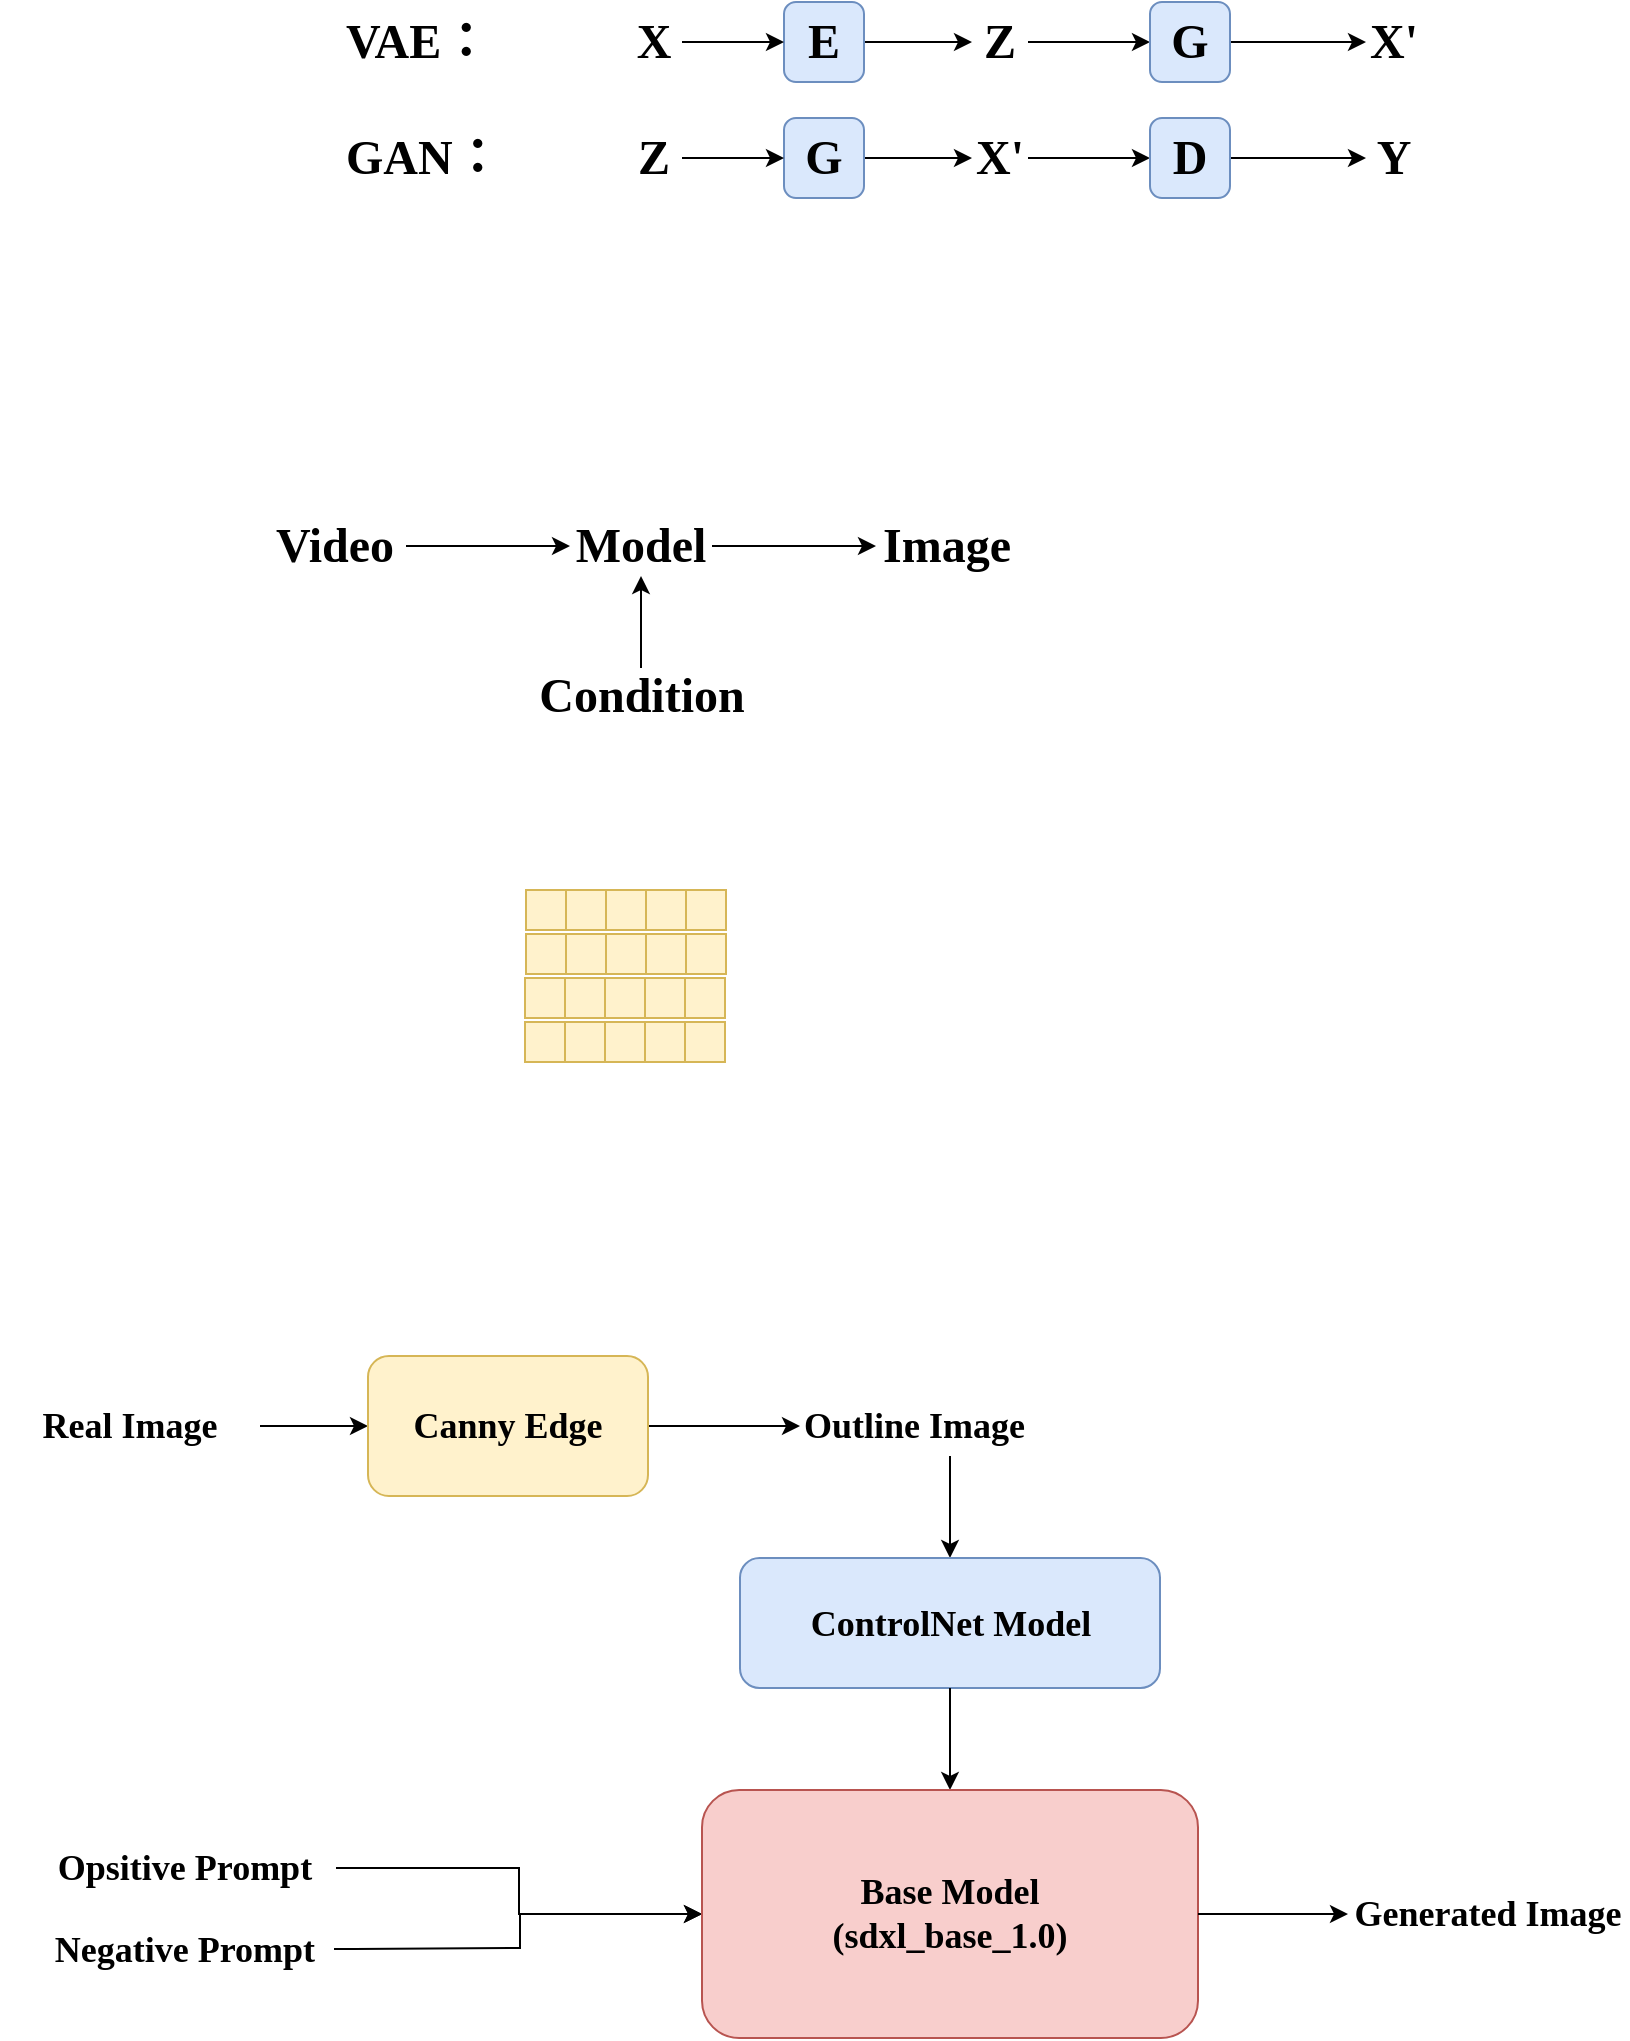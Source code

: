 <mxfile version="24.0.5" type="github">
  <diagram name="第 1 页" id="t-ahP6mDuCEpyyadZloM">
    <mxGraphModel dx="1503" dy="568" grid="0" gridSize="10" guides="1" tooltips="1" connect="1" arrows="1" fold="1" page="0" pageScale="1" pageWidth="827" pageHeight="1169" math="0" shadow="0">
      <root>
        <mxCell id="0" />
        <mxCell id="1" parent="0" />
        <mxCell id="YfCwJt3RlYymXO0Li0h6-1" value="&lt;font size=&quot;1&quot; face=&quot;Times New Roman&quot;&gt;&lt;b style=&quot;font-size: 24px;&quot;&gt;VAE：&lt;/b&gt;&lt;/font&gt;" style="text;html=1;strokeColor=none;fillColor=none;align=left;verticalAlign=middle;whiteSpace=wrap;rounded=0;" parent="1" vertex="1">
          <mxGeometry x="-53" y="304" width="71" height="30" as="geometry" />
        </mxCell>
        <mxCell id="YfCwJt3RlYymXO0Li0h6-8" style="edgeStyle=orthogonalEdgeStyle;rounded=0;orthogonalLoop=1;jettySize=auto;html=1;entryX=0;entryY=0.5;entryDx=0;entryDy=0;" parent="1" source="YfCwJt3RlYymXO0Li0h6-2" target="YfCwJt3RlYymXO0Li0h6-4" edge="1">
          <mxGeometry relative="1" as="geometry" />
        </mxCell>
        <mxCell id="YfCwJt3RlYymXO0Li0h6-2" value="&lt;font size=&quot;1&quot; face=&quot;Times New Roman&quot;&gt;&lt;b style=&quot;font-size: 24px;&quot;&gt;E&lt;/b&gt;&lt;/font&gt;" style="rounded=1;whiteSpace=wrap;html=1;fillColor=#dae8fc;strokeColor=#6c8ebf;" parent="1" vertex="1">
          <mxGeometry x="168" y="299" width="40" height="40" as="geometry" />
        </mxCell>
        <mxCell id="YfCwJt3RlYymXO0Li0h6-7" style="edgeStyle=orthogonalEdgeStyle;rounded=0;orthogonalLoop=1;jettySize=auto;html=1;entryX=0;entryY=0.5;entryDx=0;entryDy=0;" parent="1" source="YfCwJt3RlYymXO0Li0h6-3" target="YfCwJt3RlYymXO0Li0h6-2" edge="1">
          <mxGeometry relative="1" as="geometry" />
        </mxCell>
        <mxCell id="YfCwJt3RlYymXO0Li0h6-3" value="&lt;font size=&quot;1&quot; face=&quot;Times New Roman&quot;&gt;&lt;b style=&quot;font-size: 24px;&quot;&gt;X&lt;/b&gt;&lt;/font&gt;" style="text;html=1;strokeColor=none;fillColor=none;align=center;verticalAlign=middle;whiteSpace=wrap;rounded=0;" parent="1" vertex="1">
          <mxGeometry x="89" y="304" width="28" height="30" as="geometry" />
        </mxCell>
        <mxCell id="YfCwJt3RlYymXO0Li0h6-9" style="edgeStyle=orthogonalEdgeStyle;rounded=0;orthogonalLoop=1;jettySize=auto;html=1;entryX=0;entryY=0.5;entryDx=0;entryDy=0;" parent="1" source="YfCwJt3RlYymXO0Li0h6-4" target="YfCwJt3RlYymXO0Li0h6-6" edge="1">
          <mxGeometry relative="1" as="geometry" />
        </mxCell>
        <mxCell id="YfCwJt3RlYymXO0Li0h6-4" value="&lt;font size=&quot;1&quot; face=&quot;Times New Roman&quot;&gt;&lt;b style=&quot;font-size: 24px;&quot;&gt;Z&lt;/b&gt;&lt;/font&gt;" style="text;html=1;strokeColor=none;fillColor=none;align=center;verticalAlign=middle;whiteSpace=wrap;rounded=0;" parent="1" vertex="1">
          <mxGeometry x="262" y="304" width="28" height="30" as="geometry" />
        </mxCell>
        <mxCell id="YfCwJt3RlYymXO0Li0h6-5" value="&lt;font size=&quot;1&quot; face=&quot;Times New Roman&quot;&gt;&lt;b style=&quot;font-size: 24px;&quot;&gt;X&#39;&lt;/b&gt;&lt;/font&gt;" style="text;html=1;strokeColor=none;fillColor=none;align=center;verticalAlign=middle;whiteSpace=wrap;rounded=0;" parent="1" vertex="1">
          <mxGeometry x="459" y="304" width="28" height="30" as="geometry" />
        </mxCell>
        <mxCell id="YfCwJt3RlYymXO0Li0h6-10" style="edgeStyle=orthogonalEdgeStyle;rounded=0;orthogonalLoop=1;jettySize=auto;html=1;entryX=0;entryY=0.5;entryDx=0;entryDy=0;" parent="1" source="YfCwJt3RlYymXO0Li0h6-6" target="YfCwJt3RlYymXO0Li0h6-5" edge="1">
          <mxGeometry relative="1" as="geometry" />
        </mxCell>
        <mxCell id="YfCwJt3RlYymXO0Li0h6-6" value="&lt;font size=&quot;1&quot; face=&quot;Times New Roman&quot;&gt;&lt;b style=&quot;font-size: 24px;&quot;&gt;G&lt;/b&gt;&lt;/font&gt;" style="rounded=1;whiteSpace=wrap;html=1;fillColor=#dae8fc;strokeColor=#6c8ebf;" parent="1" vertex="1">
          <mxGeometry x="351" y="299" width="40" height="40" as="geometry" />
        </mxCell>
        <mxCell id="YfCwJt3RlYymXO0Li0h6-11" value="&lt;font size=&quot;1&quot; face=&quot;Times New Roman&quot;&gt;&lt;b style=&quot;font-size: 24px;&quot;&gt;GAN：&lt;/b&gt;&lt;/font&gt;" style="text;html=1;strokeColor=none;fillColor=none;align=left;verticalAlign=middle;whiteSpace=wrap;rounded=0;" parent="1" vertex="1">
          <mxGeometry x="-53" y="362" width="71" height="30" as="geometry" />
        </mxCell>
        <mxCell id="YfCwJt3RlYymXO0Li0h6-12" style="edgeStyle=orthogonalEdgeStyle;rounded=0;orthogonalLoop=1;jettySize=auto;html=1;entryX=0;entryY=0.5;entryDx=0;entryDy=0;" parent="1" source="YfCwJt3RlYymXO0Li0h6-13" target="YfCwJt3RlYymXO0Li0h6-17" edge="1">
          <mxGeometry relative="1" as="geometry" />
        </mxCell>
        <mxCell id="YfCwJt3RlYymXO0Li0h6-13" value="&lt;font size=&quot;1&quot; face=&quot;Times New Roman&quot;&gt;&lt;b style=&quot;font-size: 24px;&quot;&gt;G&lt;/b&gt;&lt;/font&gt;" style="rounded=1;whiteSpace=wrap;html=1;fillColor=#dae8fc;strokeColor=#6c8ebf;" parent="1" vertex="1">
          <mxGeometry x="168" y="357" width="40" height="40" as="geometry" />
        </mxCell>
        <mxCell id="YfCwJt3RlYymXO0Li0h6-14" style="edgeStyle=orthogonalEdgeStyle;rounded=0;orthogonalLoop=1;jettySize=auto;html=1;entryX=0;entryY=0.5;entryDx=0;entryDy=0;" parent="1" source="YfCwJt3RlYymXO0Li0h6-15" target="YfCwJt3RlYymXO0Li0h6-13" edge="1">
          <mxGeometry relative="1" as="geometry" />
        </mxCell>
        <mxCell id="YfCwJt3RlYymXO0Li0h6-15" value="&lt;font size=&quot;1&quot; face=&quot;Times New Roman&quot;&gt;&lt;b style=&quot;font-size: 24px;&quot;&gt;Z&lt;/b&gt;&lt;/font&gt;" style="text;html=1;strokeColor=none;fillColor=none;align=center;verticalAlign=middle;whiteSpace=wrap;rounded=0;" parent="1" vertex="1">
          <mxGeometry x="89" y="362" width="28" height="30" as="geometry" />
        </mxCell>
        <mxCell id="YfCwJt3RlYymXO0Li0h6-16" style="edgeStyle=orthogonalEdgeStyle;rounded=0;orthogonalLoop=1;jettySize=auto;html=1;entryX=0;entryY=0.5;entryDx=0;entryDy=0;" parent="1" source="YfCwJt3RlYymXO0Li0h6-17" target="YfCwJt3RlYymXO0Li0h6-20" edge="1">
          <mxGeometry relative="1" as="geometry" />
        </mxCell>
        <mxCell id="YfCwJt3RlYymXO0Li0h6-17" value="&lt;font size=&quot;1&quot; face=&quot;Times New Roman&quot;&gt;&lt;b style=&quot;font-size: 24px;&quot;&gt;X&#39;&lt;/b&gt;&lt;/font&gt;" style="text;html=1;strokeColor=none;fillColor=none;align=center;verticalAlign=middle;whiteSpace=wrap;rounded=0;" parent="1" vertex="1">
          <mxGeometry x="262" y="362" width="28" height="30" as="geometry" />
        </mxCell>
        <mxCell id="YfCwJt3RlYymXO0Li0h6-18" value="&lt;font size=&quot;1&quot; face=&quot;Times New Roman&quot;&gt;&lt;b style=&quot;font-size: 24px;&quot;&gt;Y&lt;/b&gt;&lt;/font&gt;" style="text;html=1;strokeColor=none;fillColor=none;align=center;verticalAlign=middle;whiteSpace=wrap;rounded=0;" parent="1" vertex="1">
          <mxGeometry x="459" y="362" width="28" height="30" as="geometry" />
        </mxCell>
        <mxCell id="YfCwJt3RlYymXO0Li0h6-19" style="edgeStyle=orthogonalEdgeStyle;rounded=0;orthogonalLoop=1;jettySize=auto;html=1;entryX=0;entryY=0.5;entryDx=0;entryDy=0;" parent="1" source="YfCwJt3RlYymXO0Li0h6-20" target="YfCwJt3RlYymXO0Li0h6-18" edge="1">
          <mxGeometry relative="1" as="geometry" />
        </mxCell>
        <mxCell id="YfCwJt3RlYymXO0Li0h6-20" value="&lt;font size=&quot;1&quot; face=&quot;Times New Roman&quot;&gt;&lt;b style=&quot;font-size: 24px;&quot;&gt;D&lt;/b&gt;&lt;/font&gt;" style="rounded=1;whiteSpace=wrap;html=1;fillColor=#dae8fc;strokeColor=#6c8ebf;" parent="1" vertex="1">
          <mxGeometry x="351" y="357" width="40" height="40" as="geometry" />
        </mxCell>
        <mxCell id="YfCwJt3RlYymXO0Li0h6-25" style="edgeStyle=orthogonalEdgeStyle;rounded=0;orthogonalLoop=1;jettySize=auto;html=1;entryX=0;entryY=0.5;entryDx=0;entryDy=0;" parent="1" source="YfCwJt3RlYymXO0Li0h6-21" target="YfCwJt3RlYymXO0Li0h6-24" edge="1">
          <mxGeometry relative="1" as="geometry" />
        </mxCell>
        <mxCell id="YfCwJt3RlYymXO0Li0h6-21" value="&lt;font size=&quot;1&quot; face=&quot;Times New Roman&quot;&gt;&lt;b style=&quot;font-size: 24px;&quot;&gt;Video&lt;/b&gt;&lt;/font&gt;" style="text;html=1;strokeColor=none;fillColor=none;align=center;verticalAlign=middle;whiteSpace=wrap;rounded=0;" parent="1" vertex="1">
          <mxGeometry x="-92" y="556" width="71" height="30" as="geometry" />
        </mxCell>
        <mxCell id="YfCwJt3RlYymXO0Li0h6-22" value="&lt;font size=&quot;1&quot; face=&quot;Times New Roman&quot;&gt;&lt;b style=&quot;font-size: 24px;&quot;&gt;Image&lt;/b&gt;&lt;/font&gt;" style="text;html=1;strokeColor=none;fillColor=none;align=center;verticalAlign=middle;whiteSpace=wrap;rounded=0;" parent="1" vertex="1">
          <mxGeometry x="214" y="556" width="71" height="30" as="geometry" />
        </mxCell>
        <mxCell id="YfCwJt3RlYymXO0Li0h6-27" style="edgeStyle=orthogonalEdgeStyle;rounded=0;orthogonalLoop=1;jettySize=auto;html=1;" parent="1" source="YfCwJt3RlYymXO0Li0h6-23" target="YfCwJt3RlYymXO0Li0h6-24" edge="1">
          <mxGeometry relative="1" as="geometry" />
        </mxCell>
        <mxCell id="YfCwJt3RlYymXO0Li0h6-23" value="&lt;font size=&quot;1&quot; face=&quot;Times New Roman&quot;&gt;&lt;b style=&quot;font-size: 24px;&quot;&gt;Condition&lt;/b&gt;&lt;/font&gt;" style="text;html=1;strokeColor=none;fillColor=none;align=center;verticalAlign=middle;whiteSpace=wrap;rounded=0;" parent="1" vertex="1">
          <mxGeometry x="38.5" y="632" width="116" height="27" as="geometry" />
        </mxCell>
        <mxCell id="YfCwJt3RlYymXO0Li0h6-26" style="edgeStyle=orthogonalEdgeStyle;rounded=0;orthogonalLoop=1;jettySize=auto;html=1;" parent="1" source="YfCwJt3RlYymXO0Li0h6-24" target="YfCwJt3RlYymXO0Li0h6-22" edge="1">
          <mxGeometry relative="1" as="geometry" />
        </mxCell>
        <mxCell id="YfCwJt3RlYymXO0Li0h6-24" value="&lt;font size=&quot;1&quot; face=&quot;Times New Roman&quot;&gt;&lt;b style=&quot;font-size: 24px;&quot;&gt;Model&lt;/b&gt;&lt;/font&gt;" style="text;html=1;strokeColor=none;fillColor=none;align=center;verticalAlign=middle;whiteSpace=wrap;rounded=0;" parent="1" vertex="1">
          <mxGeometry x="61" y="556" width="71" height="30" as="geometry" />
        </mxCell>
        <mxCell id="YfCwJt3RlYymXO0Li0h6-28" value="" style="rounded=0;whiteSpace=wrap;html=1;fillColor=#fff2cc;strokeColor=#d6b656;" parent="1" vertex="1">
          <mxGeometry x="39" y="743" width="20" height="20" as="geometry" />
        </mxCell>
        <mxCell id="YfCwJt3RlYymXO0Li0h6-29" value="" style="rounded=0;whiteSpace=wrap;html=1;fillColor=#fff2cc;strokeColor=#d6b656;" parent="1" vertex="1">
          <mxGeometry x="59" y="743" width="20" height="20" as="geometry" />
        </mxCell>
        <mxCell id="YfCwJt3RlYymXO0Li0h6-30" value="" style="rounded=0;whiteSpace=wrap;html=1;fillColor=#fff2cc;strokeColor=#d6b656;" parent="1" vertex="1">
          <mxGeometry x="79" y="743" width="20" height="20" as="geometry" />
        </mxCell>
        <mxCell id="YfCwJt3RlYymXO0Li0h6-31" value="" style="rounded=0;whiteSpace=wrap;html=1;fillColor=#fff2cc;strokeColor=#d6b656;" parent="1" vertex="1">
          <mxGeometry x="99" y="743" width="20" height="20" as="geometry" />
        </mxCell>
        <mxCell id="YfCwJt3RlYymXO0Li0h6-32" value="" style="rounded=0;whiteSpace=wrap;html=1;fillColor=#fff2cc;strokeColor=#d6b656;" parent="1" vertex="1">
          <mxGeometry x="119" y="743" width="20" height="20" as="geometry" />
        </mxCell>
        <mxCell id="YfCwJt3RlYymXO0Li0h6-33" value="" style="rounded=0;whiteSpace=wrap;html=1;fillColor=#fff2cc;strokeColor=#d6b656;" parent="1" vertex="1">
          <mxGeometry x="39" y="765" width="20" height="20" as="geometry" />
        </mxCell>
        <mxCell id="YfCwJt3RlYymXO0Li0h6-34" value="" style="rounded=0;whiteSpace=wrap;html=1;fillColor=#fff2cc;strokeColor=#d6b656;" parent="1" vertex="1">
          <mxGeometry x="59" y="765" width="20" height="20" as="geometry" />
        </mxCell>
        <mxCell id="YfCwJt3RlYymXO0Li0h6-35" value="" style="rounded=0;whiteSpace=wrap;html=1;fillColor=#fff2cc;strokeColor=#d6b656;" parent="1" vertex="1">
          <mxGeometry x="79" y="765" width="20" height="20" as="geometry" />
        </mxCell>
        <mxCell id="YfCwJt3RlYymXO0Li0h6-36" value="" style="rounded=0;whiteSpace=wrap;html=1;fillColor=#fff2cc;strokeColor=#d6b656;" parent="1" vertex="1">
          <mxGeometry x="99" y="765" width="20" height="20" as="geometry" />
        </mxCell>
        <mxCell id="YfCwJt3RlYymXO0Li0h6-37" value="" style="rounded=0;whiteSpace=wrap;html=1;fillColor=#fff2cc;strokeColor=#d6b656;" parent="1" vertex="1">
          <mxGeometry x="119" y="765" width="20" height="20" as="geometry" />
        </mxCell>
        <mxCell id="YfCwJt3RlYymXO0Li0h6-43" value="" style="rounded=0;whiteSpace=wrap;html=1;fillColor=#fff2cc;strokeColor=#d6b656;" parent="1" vertex="1">
          <mxGeometry x="38.5" y="787" width="20" height="20" as="geometry" />
        </mxCell>
        <mxCell id="YfCwJt3RlYymXO0Li0h6-44" value="" style="rounded=0;whiteSpace=wrap;html=1;fillColor=#fff2cc;strokeColor=#d6b656;" parent="1" vertex="1">
          <mxGeometry x="58.5" y="787" width="20" height="20" as="geometry" />
        </mxCell>
        <mxCell id="YfCwJt3RlYymXO0Li0h6-45" value="" style="rounded=0;whiteSpace=wrap;html=1;fillColor=#fff2cc;strokeColor=#d6b656;" parent="1" vertex="1">
          <mxGeometry x="78.5" y="787" width="20" height="20" as="geometry" />
        </mxCell>
        <mxCell id="YfCwJt3RlYymXO0Li0h6-46" value="" style="rounded=0;whiteSpace=wrap;html=1;fillColor=#fff2cc;strokeColor=#d6b656;" parent="1" vertex="1">
          <mxGeometry x="98.5" y="787" width="20" height="20" as="geometry" />
        </mxCell>
        <mxCell id="YfCwJt3RlYymXO0Li0h6-47" value="" style="rounded=0;whiteSpace=wrap;html=1;fillColor=#fff2cc;strokeColor=#d6b656;" parent="1" vertex="1">
          <mxGeometry x="118.5" y="787" width="20" height="20" as="geometry" />
        </mxCell>
        <mxCell id="YfCwJt3RlYymXO0Li0h6-48" value="" style="rounded=0;whiteSpace=wrap;html=1;fillColor=#fff2cc;strokeColor=#d6b656;" parent="1" vertex="1">
          <mxGeometry x="38.5" y="809" width="20" height="20" as="geometry" />
        </mxCell>
        <mxCell id="YfCwJt3RlYymXO0Li0h6-49" value="" style="rounded=0;whiteSpace=wrap;html=1;fillColor=#fff2cc;strokeColor=#d6b656;" parent="1" vertex="1">
          <mxGeometry x="58.5" y="809" width="20" height="20" as="geometry" />
        </mxCell>
        <mxCell id="YfCwJt3RlYymXO0Li0h6-50" value="" style="rounded=0;whiteSpace=wrap;html=1;fillColor=#fff2cc;strokeColor=#d6b656;" parent="1" vertex="1">
          <mxGeometry x="78.5" y="809" width="20" height="20" as="geometry" />
        </mxCell>
        <mxCell id="YfCwJt3RlYymXO0Li0h6-51" value="" style="rounded=0;whiteSpace=wrap;html=1;fillColor=#fff2cc;strokeColor=#d6b656;" parent="1" vertex="1">
          <mxGeometry x="98.5" y="809" width="20" height="20" as="geometry" />
        </mxCell>
        <mxCell id="YfCwJt3RlYymXO0Li0h6-52" value="" style="rounded=0;whiteSpace=wrap;html=1;fillColor=#fff2cc;strokeColor=#d6b656;" parent="1" vertex="1">
          <mxGeometry x="118.5" y="809" width="20" height="20" as="geometry" />
        </mxCell>
        <mxCell id="moJ3L5sNSH10HrzQexoR-4" style="edgeStyle=orthogonalEdgeStyle;rounded=0;orthogonalLoop=1;jettySize=auto;html=1;entryX=0;entryY=0.5;entryDx=0;entryDy=0;fontSize=18;" edge="1" parent="1" source="moJ3L5sNSH10HrzQexoR-1" target="moJ3L5sNSH10HrzQexoR-2">
          <mxGeometry relative="1" as="geometry" />
        </mxCell>
        <mxCell id="moJ3L5sNSH10HrzQexoR-1" value="&lt;font style=&quot;font-size: 18px;&quot; face=&quot;Times New Roman&quot;&gt;&lt;b style=&quot;font-size: 18px;&quot;&gt;Real Image&lt;/b&gt;&lt;/font&gt;" style="text;html=1;strokeColor=none;fillColor=none;align=center;verticalAlign=middle;whiteSpace=wrap;rounded=0;fontSize=18;" vertex="1" parent="1">
          <mxGeometry x="-224" y="996" width="130" height="30" as="geometry" />
        </mxCell>
        <mxCell id="moJ3L5sNSH10HrzQexoR-6" style="edgeStyle=orthogonalEdgeStyle;rounded=0;orthogonalLoop=1;jettySize=auto;html=1;entryX=0;entryY=0.5;entryDx=0;entryDy=0;fontSize=18;" edge="1" parent="1" source="moJ3L5sNSH10HrzQexoR-2" target="moJ3L5sNSH10HrzQexoR-5">
          <mxGeometry relative="1" as="geometry" />
        </mxCell>
        <mxCell id="moJ3L5sNSH10HrzQexoR-2" value="" style="rounded=1;whiteSpace=wrap;html=1;aspect=fixed;fillColor=#fff2cc;strokeColor=#d6b656;fontSize=18;" vertex="1" parent="1">
          <mxGeometry x="-40" y="976" width="140" height="70" as="geometry" />
        </mxCell>
        <mxCell id="moJ3L5sNSH10HrzQexoR-3" value="&lt;font style=&quot;font-size: 18px;&quot; face=&quot;Times New Roman&quot;&gt;&lt;b style=&quot;font-size: 18px;&quot;&gt;Canny Edge&lt;/b&gt;&lt;/font&gt;" style="text;html=1;strokeColor=none;fillColor=none;align=center;verticalAlign=middle;whiteSpace=wrap;rounded=0;fontSize=18;" vertex="1" parent="1">
          <mxGeometry x="-35" y="996" width="130" height="30" as="geometry" />
        </mxCell>
        <mxCell id="moJ3L5sNSH10HrzQexoR-18" style="edgeStyle=orthogonalEdgeStyle;rounded=0;orthogonalLoop=1;jettySize=auto;html=1;" edge="1" parent="1" source="moJ3L5sNSH10HrzQexoR-5" target="moJ3L5sNSH10HrzQexoR-12">
          <mxGeometry relative="1" as="geometry" />
        </mxCell>
        <mxCell id="moJ3L5sNSH10HrzQexoR-5" value="&lt;font style=&quot;font-size: 18px;&quot; face=&quot;Times New Roman&quot;&gt;&lt;span style=&quot;font-size: 18px;&quot;&gt;&lt;b style=&quot;font-size: 18px;&quot;&gt;Outline Image&lt;/b&gt;&lt;/span&gt;&lt;/font&gt;" style="text;html=1;strokeColor=none;fillColor=none;align=left;verticalAlign=middle;whiteSpace=wrap;rounded=0;fontSize=18;" vertex="1" parent="1">
          <mxGeometry x="176" y="996" width="150" height="30" as="geometry" />
        </mxCell>
        <mxCell id="moJ3L5sNSH10HrzQexoR-14" style="edgeStyle=orthogonalEdgeStyle;rounded=0;orthogonalLoop=1;jettySize=auto;html=1;entryX=0;entryY=0.5;entryDx=0;entryDy=0;" edge="1" parent="1" source="moJ3L5sNSH10HrzQexoR-8" target="moJ3L5sNSH10HrzQexoR-10">
          <mxGeometry relative="1" as="geometry" />
        </mxCell>
        <mxCell id="moJ3L5sNSH10HrzQexoR-8" value="&lt;font style=&quot;font-size: 18px;&quot;&gt;&lt;b style=&quot;font-size: 18px;&quot;&gt;Opsitive Prompt&lt;/b&gt;&lt;/font&gt;" style="text;html=1;strokeColor=none;fillColor=none;align=center;verticalAlign=middle;whiteSpace=wrap;rounded=0;fontFamily=Times New Roman;fontSize=18;" vertex="1" parent="1">
          <mxGeometry x="-207" y="1217" width="151" height="30" as="geometry" />
        </mxCell>
        <mxCell id="moJ3L5sNSH10HrzQexoR-15" style="edgeStyle=orthogonalEdgeStyle;rounded=0;orthogonalLoop=1;jettySize=auto;html=1;entryX=0;entryY=0.5;entryDx=0;entryDy=0;exitX=1;exitY=0.5;exitDx=0;exitDy=0;" edge="1" parent="1" source="moJ3L5sNSH10HrzQexoR-9" target="moJ3L5sNSH10HrzQexoR-10">
          <mxGeometry relative="1" as="geometry">
            <Array as="points">
              <mxPoint x="-47" y="1273" />
              <mxPoint x="36" y="1272" />
              <mxPoint x="36" y="1255" />
            </Array>
          </mxGeometry>
        </mxCell>
        <mxCell id="moJ3L5sNSH10HrzQexoR-9" value="&lt;font style=&quot;font-size: 18px;&quot;&gt;&lt;b style=&quot;font-size: 18px;&quot;&gt;Negative Prompt&lt;/b&gt;&lt;/font&gt;" style="text;html=1;strokeColor=none;fillColor=none;align=center;verticalAlign=middle;whiteSpace=wrap;rounded=0;fontFamily=Times New Roman;fontSize=18;" vertex="1" parent="1">
          <mxGeometry x="-206" y="1257.5" width="149" height="30" as="geometry" />
        </mxCell>
        <mxCell id="moJ3L5sNSH10HrzQexoR-17" value="" style="group" vertex="1" connectable="0" parent="1">
          <mxGeometry x="146" y="1077" width="210" height="65" as="geometry" />
        </mxCell>
        <mxCell id="moJ3L5sNSH10HrzQexoR-12" value="" style="rounded=1;whiteSpace=wrap;html=1;fillColor=#dae8fc;strokeColor=#6c8ebf;fontSize=18;" vertex="1" parent="moJ3L5sNSH10HrzQexoR-17">
          <mxGeometry width="210" height="65" as="geometry" />
        </mxCell>
        <mxCell id="moJ3L5sNSH10HrzQexoR-13" value="&lt;font style=&quot;font-size: 18px;&quot; face=&quot;Times New Roman&quot;&gt;&lt;b style=&quot;font-size: 18px;&quot;&gt;ControlNet Model&lt;/b&gt;&lt;/font&gt;" style="text;html=1;strokeColor=none;fillColor=none;align=center;verticalAlign=middle;whiteSpace=wrap;rounded=0;fontSize=18;" vertex="1" parent="moJ3L5sNSH10HrzQexoR-17">
          <mxGeometry x="6.5" y="17.5" width="197" height="30" as="geometry" />
        </mxCell>
        <mxCell id="moJ3L5sNSH10HrzQexoR-21" style="edgeStyle=orthogonalEdgeStyle;rounded=0;orthogonalLoop=1;jettySize=auto;html=1;entryX=0.5;entryY=0;entryDx=0;entryDy=0;" edge="1" parent="1" source="moJ3L5sNSH10HrzQexoR-12" target="moJ3L5sNSH10HrzQexoR-10">
          <mxGeometry relative="1" as="geometry" />
        </mxCell>
        <mxCell id="moJ3L5sNSH10HrzQexoR-20" value="" style="group" vertex="1" connectable="0" parent="1">
          <mxGeometry x="127" y="1193" width="248" height="124" as="geometry" />
        </mxCell>
        <mxCell id="moJ3L5sNSH10HrzQexoR-10" value="" style="rounded=1;whiteSpace=wrap;html=1;aspect=fixed;fillColor=#f8cecc;strokeColor=#b85450;fontSize=18;" vertex="1" parent="moJ3L5sNSH10HrzQexoR-20">
          <mxGeometry width="248" height="124" as="geometry" />
        </mxCell>
        <mxCell id="moJ3L5sNSH10HrzQexoR-11" value="&lt;font style=&quot;font-size: 18px;&quot; face=&quot;Times New Roman&quot;&gt;&lt;b style=&quot;font-size: 18px;&quot;&gt;Base Model&lt;/b&gt;&lt;/font&gt;&lt;div style=&quot;font-size: 18px;&quot;&gt;&lt;font style=&quot;font-size: 18px;&quot; face=&quot;Times New Roman&quot;&gt;&lt;span style=&quot;font-size: 18px;&quot;&gt;&lt;b style=&quot;font-size: 18px;&quot;&gt;(sdxl_base_1.0)&lt;/b&gt;&lt;/span&gt;&lt;/font&gt;&lt;/div&gt;" style="text;html=1;strokeColor=none;fillColor=none;align=center;verticalAlign=middle;whiteSpace=wrap;rounded=0;fontSize=18;" vertex="1" parent="moJ3L5sNSH10HrzQexoR-20">
          <mxGeometry x="14" y="28.5" width="220" height="67" as="geometry" />
        </mxCell>
        <mxCell id="moJ3L5sNSH10HrzQexoR-23" value="&lt;font style=&quot;font-size: 18px;&quot; face=&quot;Times New Roman&quot;&gt;&lt;b style=&quot;font-size: 18px;&quot;&gt;Generated Image&lt;/b&gt;&lt;/font&gt;" style="text;html=1;strokeColor=none;fillColor=none;align=center;verticalAlign=middle;whiteSpace=wrap;rounded=0;fontSize=18;" vertex="1" parent="1">
          <mxGeometry x="450" y="1240" width="140" height="30" as="geometry" />
        </mxCell>
        <mxCell id="moJ3L5sNSH10HrzQexoR-22" style="edgeStyle=orthogonalEdgeStyle;rounded=0;orthogonalLoop=1;jettySize=auto;html=1;" edge="1" parent="1" source="moJ3L5sNSH10HrzQexoR-10" target="moJ3L5sNSH10HrzQexoR-23">
          <mxGeometry relative="1" as="geometry">
            <mxPoint x="452.2" y="1255" as="targetPoint" />
          </mxGeometry>
        </mxCell>
      </root>
    </mxGraphModel>
  </diagram>
</mxfile>
